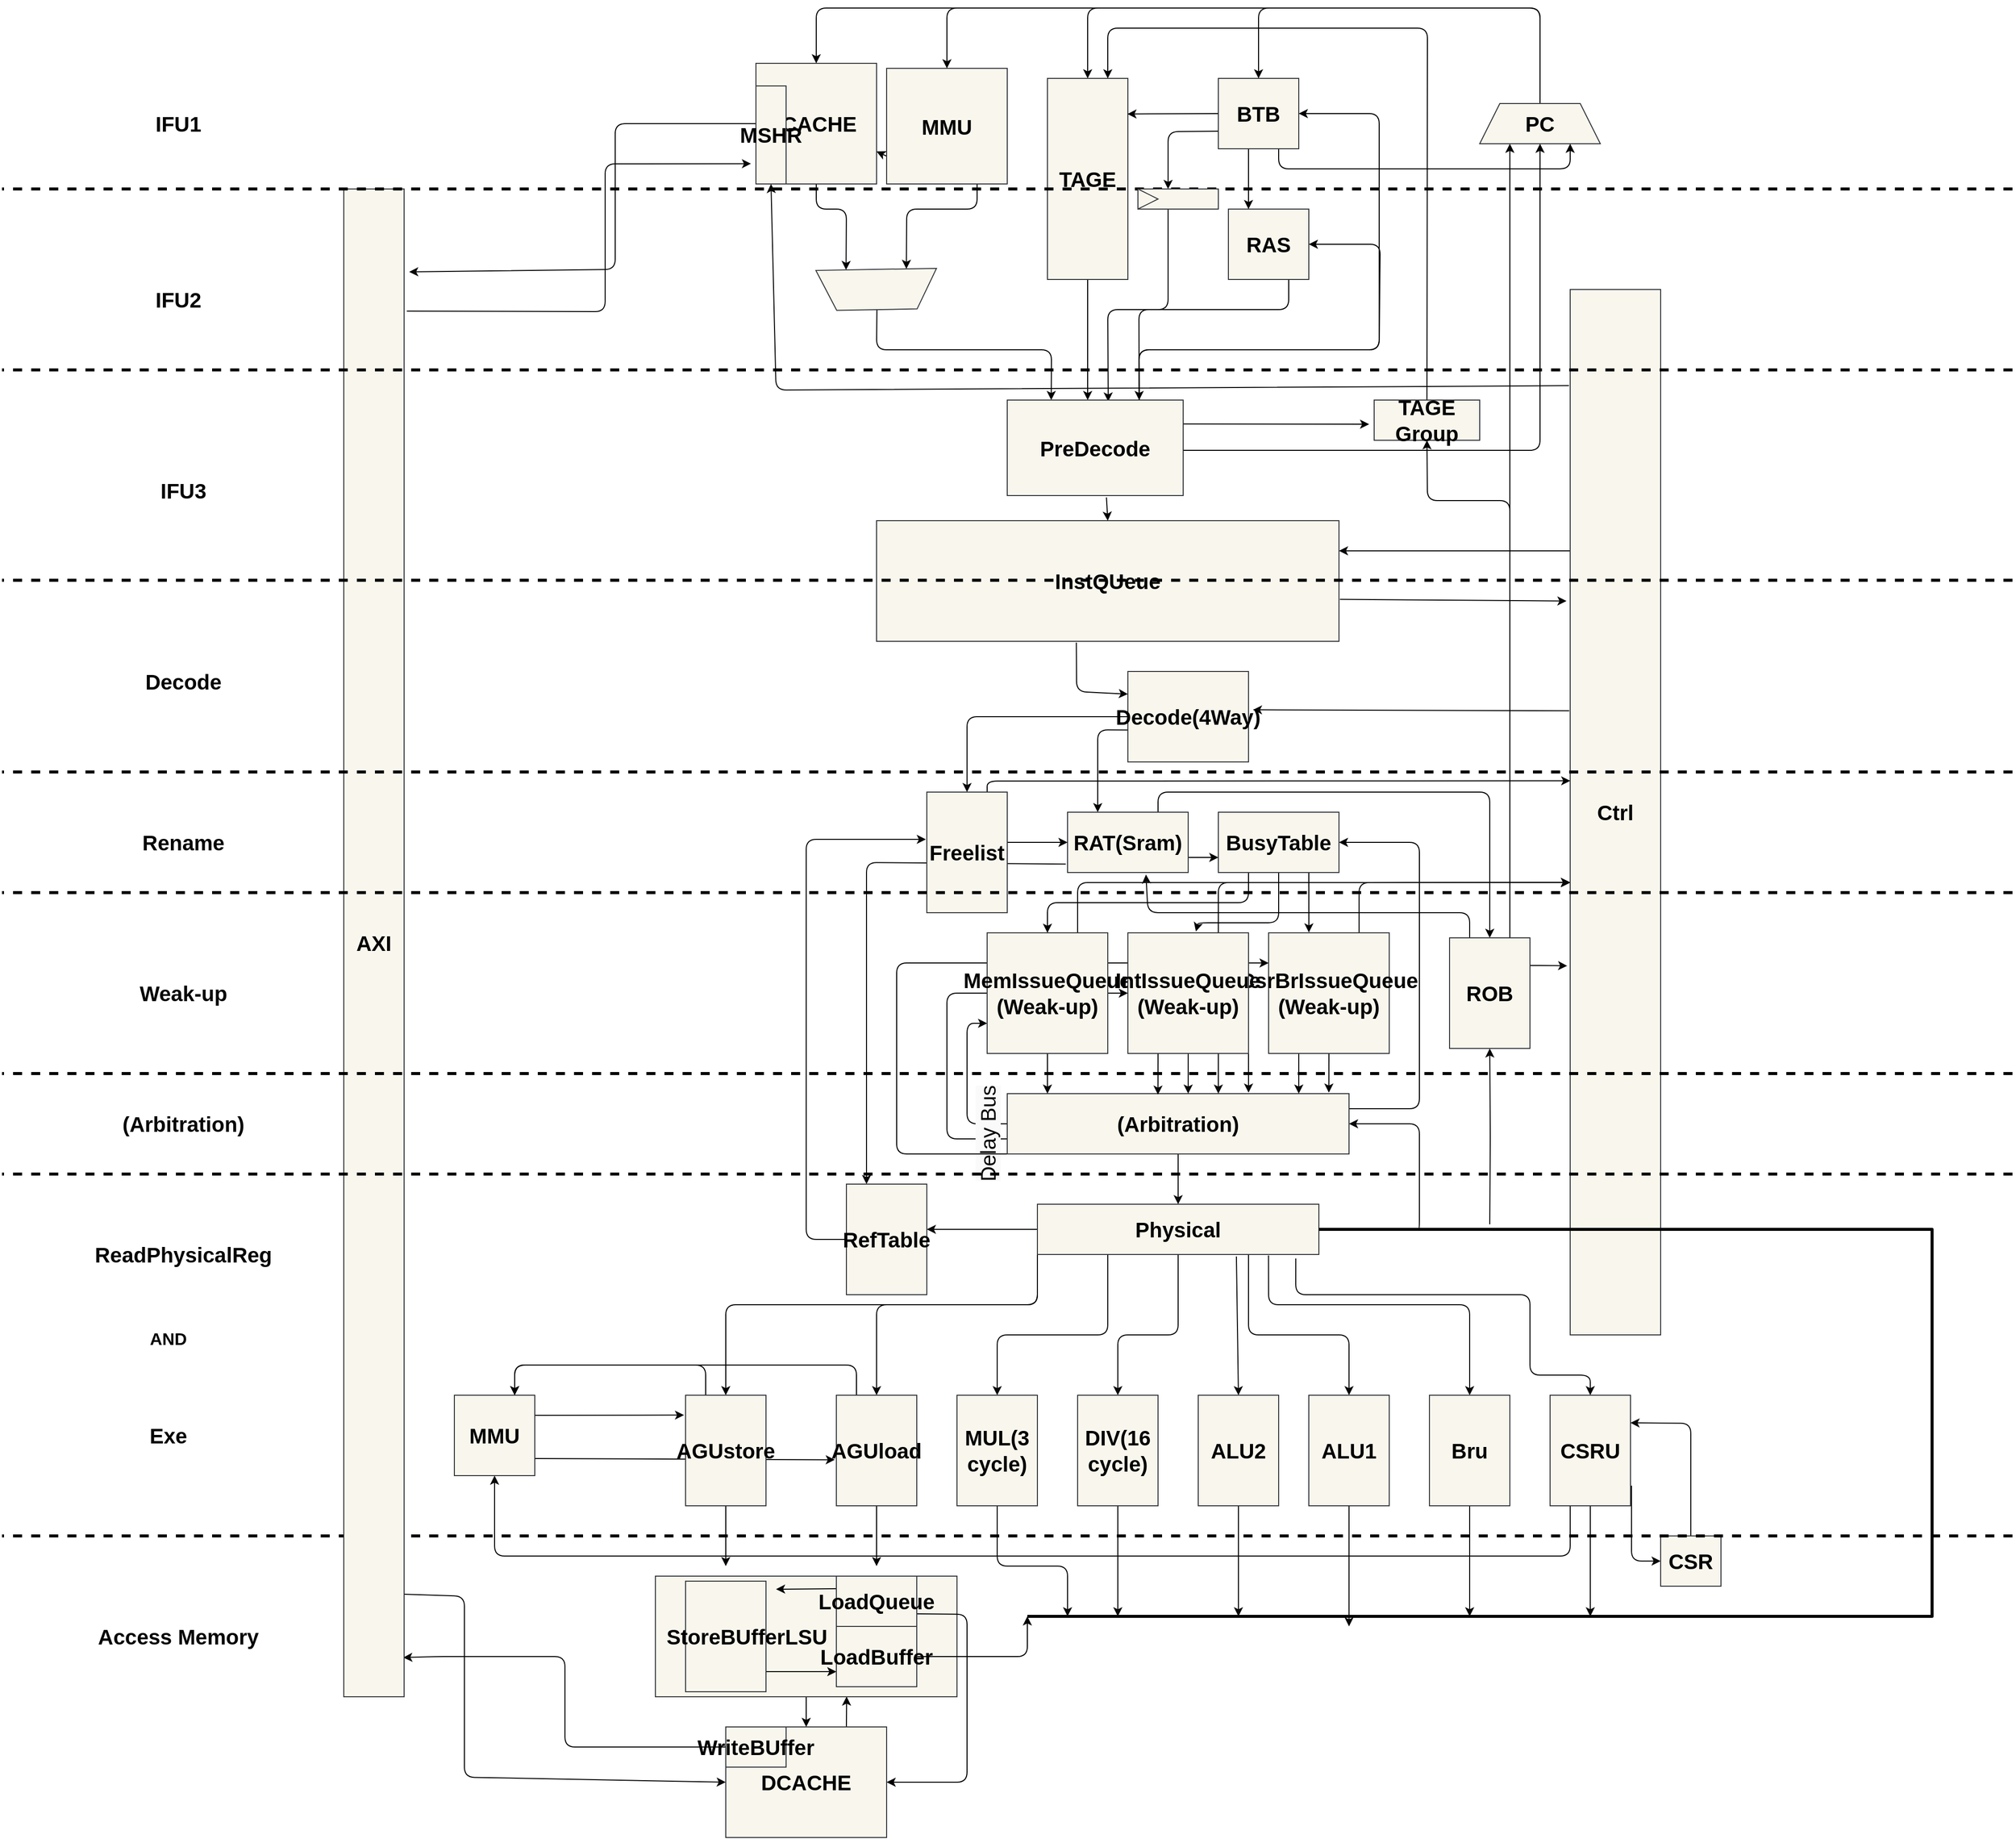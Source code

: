 <mxfile>
    <diagram id="yQtgvB0GavaPX3tY9K_d" name="Page-1">
        <mxGraphModel dx="1898" dy="1601" grid="1" gridSize="10" guides="1" tooltips="1" connect="1" arrows="1" fold="1" page="1" pageScale="1" pageWidth="850" pageHeight="1100" background="#ffffff" math="0" shadow="0">
            <root>
                <mxCell id="0"/>
                <mxCell id="1" parent="0"/>
                <mxCell id="61" style="edgeStyle=none;html=1;entryX=0;entryY=0.25;entryDx=0;entryDy=0;strokeColor=#030303;strokeWidth=1;fontSize=21;fontColor=#000000;exitX=0.432;exitY=1.01;exitDx=0;exitDy=0;exitPerimeter=0;" parent="1" source="3" target="50" edge="1">
                    <mxGeometry relative="1" as="geometry">
                        <mxPoint x="620" y="640" as="sourcePoint"/>
                        <Array as="points">
                            <mxPoint x="509" y="680"/>
                        </Array>
                    </mxGeometry>
                </mxCell>
                <mxCell id="170" style="edgeStyle=none;html=1;exitX=1.002;exitY=0.652;exitDx=0;exitDy=0;strokeColor=#080808;strokeWidth=1;fontSize=21;fontColor=#f8f7f7;entryX=-0.041;entryY=0.298;entryDx=0;entryDy=0;entryPerimeter=0;exitPerimeter=0;" parent="1" source="3" target="55" edge="1">
                    <mxGeometry relative="1" as="geometry">
                        <mxPoint x="990" y="575" as="targetPoint"/>
                    </mxGeometry>
                </mxCell>
                <mxCell id="3" value="&lt;b style=&quot;font-size: 21px;&quot;&gt;&lt;font color=&quot;#000000&quot; style=&quot;font-size: 21px;&quot;&gt;InstQUeue&lt;/font&gt;&lt;/b&gt;" style="whiteSpace=wrap;html=1;fillColor=#f9f7ed;strokeColor=#36393d;fontSize=21;" parent="1" vertex="1">
                    <mxGeometry x="310" y="510" width="460" height="120" as="geometry"/>
                </mxCell>
                <mxCell id="167" style="edgeStyle=none;html=1;exitX=0;exitY=0.5;exitDx=0;exitDy=0;strokeColor=#080808;strokeWidth=1;fontSize=21;fontColor=#f8f7f7;entryX=1.084;entryY=0.055;entryDx=0;entryDy=0;entryPerimeter=0;" parent="1" source="4" target="165" edge="1">
                    <mxGeometry relative="1" as="geometry">
                        <mxPoint x="-360" y="259.882" as="targetPoint"/>
                        <Array as="points">
                            <mxPoint x="50" y="115"/>
                            <mxPoint x="50" y="260"/>
                        </Array>
                    </mxGeometry>
                </mxCell>
                <mxCell id="168" style="edgeStyle=none;html=1;exitX=1.045;exitY=0.081;exitDx=0;exitDy=0;strokeColor=#080808;strokeWidth=1;fontSize=21;fontColor=#f8f7f7;exitPerimeter=0;entryX=-0.041;entryY=0.832;entryDx=0;entryDy=0;entryPerimeter=0;" parent="1" source="165" target="4" edge="1">
                    <mxGeometry relative="1" as="geometry">
                        <mxPoint x="30" y="300" as="targetPoint"/>
                        <Array as="points">
                            <mxPoint x="40" y="302"/>
                            <mxPoint x="40" y="155"/>
                        </Array>
                    </mxGeometry>
                </mxCell>
                <mxCell id="268" style="edgeStyle=none;html=1;exitX=0.5;exitY=1;exitDx=0;exitDy=0;entryX=0.75;entryY=1;entryDx=0;entryDy=0;strokeColor=#000000;fontSize=21;fontColor=#000000;" parent="1" source="4" target="267" edge="1">
                    <mxGeometry relative="1" as="geometry">
                        <Array as="points">
                            <mxPoint x="250" y="200"/>
                            <mxPoint x="280" y="200"/>
                        </Array>
                    </mxGeometry>
                </mxCell>
                <mxCell id="4" value="&lt;b style=&quot;font-size: 21px;&quot;&gt;&lt;font color=&quot;#000000&quot; style=&quot;font-size: 21px;&quot;&gt;ICACHE&lt;/font&gt;&lt;/b&gt;" style="whiteSpace=wrap;html=1;fillColor=#f9f7ed;strokeColor=#36393d;fontSize=21;" parent="1" vertex="1">
                    <mxGeometry x="190" y="55" width="120" height="120" as="geometry"/>
                </mxCell>
                <mxCell id="45" style="edgeStyle=none;html=1;exitX=0.5;exitY=1;exitDx=0;exitDy=0;strokeColor=#030303;strokeWidth=1;fontSize=21;fontColor=#000000;" parent="1" source="5" target="4" edge="1">
                    <mxGeometry relative="1" as="geometry"/>
                </mxCell>
                <mxCell id="269" style="edgeStyle=none;html=1;exitX=0.75;exitY=1;exitDx=0;exitDy=0;strokeColor=#000000;fontSize=21;fontColor=#000000;entryX=0.25;entryY=1;entryDx=0;entryDy=0;" parent="1" source="5" target="267" edge="1">
                    <mxGeometry relative="1" as="geometry">
                        <Array as="points">
                            <mxPoint x="410" y="200"/>
                            <mxPoint x="340" y="200"/>
                        </Array>
                    </mxGeometry>
                </mxCell>
                <mxCell id="5" value="&lt;b style=&quot;font-size: 21px;&quot;&gt;&lt;font color=&quot;#000000&quot; style=&quot;font-size: 21px;&quot;&gt;MMU&lt;/font&gt;&lt;/b&gt;" style="whiteSpace=wrap;html=1;fillColor=#f9f7ed;strokeColor=#36393d;fontSize=21;" parent="1" vertex="1">
                    <mxGeometry x="320" y="60" width="120" height="115" as="geometry"/>
                </mxCell>
                <mxCell id="38" style="edgeStyle=orthogonalEdgeStyle;html=1;exitX=0.5;exitY=0;exitDx=0;exitDy=0;strokeColor=#030303;strokeWidth=1;fontSize=21;fontColor=#000000;entryX=0.5;entryY=0;entryDx=0;entryDy=0;startArrow=none;" parent="1" source="263" target="7" edge="1">
                    <mxGeometry relative="1" as="geometry">
                        <mxPoint x="520" y="60" as="targetPoint"/>
                        <mxPoint x="930.0" y="80" as="sourcePoint"/>
                        <Array as="points">
                            <mxPoint x="970"/>
                            <mxPoint x="520"/>
                        </Array>
                    </mxGeometry>
                </mxCell>
                <mxCell id="276" style="edgeStyle=none;html=1;exitX=0.75;exitY=0;exitDx=0;exitDy=0;entryX=0.25;entryY=1;entryDx=0;entryDy=0;strokeColor=#000000;fontSize=21;fontColor=#000000;" parent="1" source="122" target="263" edge="1">
                    <mxGeometry relative="1" as="geometry">
                        <mxPoint x="560" y="471.25" as="sourcePoint"/>
                        <Array as="points">
                            <mxPoint x="940" y="471"/>
                        </Array>
                    </mxGeometry>
                </mxCell>
                <mxCell id="272" style="edgeStyle=none;html=1;exitX=0.5;exitY=1;exitDx=0;exitDy=0;strokeColor=#000000;fontSize=21;fontColor=#000000;" parent="1" source="7" edge="1">
                    <mxGeometry relative="1" as="geometry">
                        <mxPoint x="520" y="390" as="targetPoint"/>
                        <Array as="points">
                            <mxPoint x="520" y="310"/>
                            <mxPoint x="520" y="350"/>
                        </Array>
                    </mxGeometry>
                </mxCell>
                <mxCell id="7" value="&lt;b style=&quot;font-size: 21px;&quot;&gt;&lt;font color=&quot;#000000&quot; style=&quot;font-size: 21px;&quot;&gt;TAGE&lt;/font&gt;&lt;/b&gt;" style="whiteSpace=wrap;html=1;fillColor=#f9f7ed;strokeColor=#36393d;fontSize=21;" parent="1" vertex="1">
                    <mxGeometry x="480" y="70" width="80" height="200" as="geometry"/>
                </mxCell>
                <mxCell id="273" style="edgeStyle=none;html=1;exitX=0.75;exitY=1;exitDx=0;exitDy=0;entryX=0.574;entryY=0.015;entryDx=0;entryDy=0;strokeColor=#000000;fontSize=21;fontColor=#000000;entryPerimeter=0;" parent="1" source="8" target="51" edge="1">
                    <mxGeometry relative="1" as="geometry">
                        <Array as="points">
                            <mxPoint x="720" y="300"/>
                            <mxPoint x="540" y="300"/>
                        </Array>
                    </mxGeometry>
                </mxCell>
                <mxCell id="8" value="&lt;font color=&quot;#000000&quot; style=&quot;font-size: 21px;&quot;&gt;&lt;span style=&quot;font-size: 21px;&quot;&gt;&lt;b style=&quot;font-size: 21px;&quot;&gt;RAS&lt;/b&gt;&lt;/span&gt;&lt;/font&gt;" style="whiteSpace=wrap;html=1;fillColor=#f9f7ed;strokeColor=#36393d;fontSize=21;" parent="1" vertex="1">
                    <mxGeometry x="660" y="200" width="80" height="70" as="geometry"/>
                </mxCell>
                <mxCell id="10" style="edgeStyle=none;html=1;fontSize=21;fontColor=#000000;strokeColor=#030303;entryX=0.25;entryY=0;entryDx=0;entryDy=0;" parent="1" target="8" edge="1">
                    <mxGeometry relative="1" as="geometry">
                        <mxPoint x="700" y="190" as="targetPoint"/>
                        <mxPoint x="680" y="140" as="sourcePoint"/>
                    </mxGeometry>
                </mxCell>
                <mxCell id="31" style="edgeStyle=none;html=1;strokeColor=#030303;fontSize=21;fontColor=#000000;entryX=0.994;entryY=0.177;entryDx=0;entryDy=0;exitX=0;exitY=0.5;exitDx=0;exitDy=0;entryPerimeter=0;" parent="1" source="9" target="7" edge="1">
                    <mxGeometry relative="1" as="geometry">
                        <mxPoint x="570" y="123" as="targetPoint"/>
                        <mxPoint x="580" y="70" as="sourcePoint"/>
                    </mxGeometry>
                </mxCell>
                <mxCell id="264" style="edgeStyle=none;html=1;entryX=0.75;entryY=1;entryDx=0;entryDy=0;strokeColor=#000000;fontSize=21;fontColor=#000000;exitX=0.75;exitY=1;exitDx=0;exitDy=0;" parent="1" source="9" target="263" edge="1">
                    <mxGeometry relative="1" as="geometry">
                        <mxPoint x="890" y="230" as="sourcePoint"/>
                        <Array as="points">
                            <mxPoint x="710" y="160"/>
                            <mxPoint x="1000" y="160"/>
                        </Array>
                    </mxGeometry>
                </mxCell>
                <mxCell id="282" style="edgeStyle=none;html=1;strokeColor=#000000;fontSize=21;fontColor=#000000;exitX=0;exitY=0.75;exitDx=0;exitDy=0;" parent="1" source="9" edge="1">
                    <mxGeometry relative="1" as="geometry">
                        <mxPoint x="580" y="70" as="sourcePoint"/>
                        <mxPoint x="600" y="180" as="targetPoint"/>
                        <Array as="points">
                            <mxPoint x="600" y="123"/>
                        </Array>
                    </mxGeometry>
                </mxCell>
                <mxCell id="9" value="&lt;b style=&quot;font-size: 21px;&quot;&gt;&lt;font color=&quot;#000000&quot; style=&quot;font-size: 21px;&quot;&gt;BTB&lt;/font&gt;&lt;/b&gt;" style="whiteSpace=wrap;html=1;fillColor=#f9f7ed;strokeColor=#36393d;fontSize=21;" parent="1" vertex="1">
                    <mxGeometry x="650" y="70" width="80" height="70" as="geometry"/>
                </mxCell>
                <mxCell id="39" style="edgeStyle=none;html=1;strokeColor=#030303;fontSize=21;fontColor=#000000;entryX=0.5;entryY=0;entryDx=0;entryDy=0;" parent="1" target="9" edge="1">
                    <mxGeometry relative="1" as="geometry">
                        <mxPoint x="680" y="20.5" as="targetPoint"/>
                        <mxPoint x="780" as="sourcePoint"/>
                        <Array as="points">
                            <mxPoint x="690"/>
                        </Array>
                    </mxGeometry>
                </mxCell>
                <mxCell id="44" style="edgeStyle=none;html=1;exitX=0;exitY=0.75;exitDx=0;exitDy=0;strokeColor=#030303;fontSize=21;fontColor=#000000;entryX=0.5;entryY=0;entryDx=0;entryDy=0;" parent="1" target="4" edge="1">
                    <mxGeometry relative="1" as="geometry">
                        <mxPoint x="440" y="0.5" as="targetPoint"/>
                        <mxPoint x="530" as="sourcePoint"/>
                        <Array as="points">
                            <mxPoint x="390"/>
                            <mxPoint x="250"/>
                        </Array>
                    </mxGeometry>
                </mxCell>
                <mxCell id="74" style="edgeStyle=none;html=1;exitX=0.009;exitY=0.647;exitDx=0;exitDy=0;strokeColor=#030303;strokeWidth=1;fontSize=21;fontColor=#000000;exitPerimeter=0;entryX=0.25;entryY=0;entryDx=0;entryDy=0;" parent="1" source="50" target="72" edge="1">
                    <mxGeometry relative="1" as="geometry">
                        <mxPoint x="530" y="780" as="targetPoint"/>
                        <Array as="points">
                            <mxPoint x="530" y="718"/>
                        </Array>
                    </mxGeometry>
                </mxCell>
                <mxCell id="175" style="edgeStyle=none;html=1;exitX=-0.01;exitY=0.403;exitDx=0;exitDy=0;strokeColor=#080808;strokeWidth=1;fontSize=21;fontColor=#f8f7f7;exitPerimeter=0;entryX=1.037;entryY=0.424;entryDx=0;entryDy=0;entryPerimeter=0;" parent="1" source="55" target="50" edge="1">
                    <mxGeometry relative="1" as="geometry">
                        <mxPoint x="980" y="695.176" as="targetPoint"/>
                    </mxGeometry>
                </mxCell>
                <mxCell id="181" style="edgeStyle=none;html=1;exitX=0;exitY=0.5;exitDx=0;exitDy=0;entryX=0.5;entryY=0;entryDx=0;entryDy=0;strokeColor=#080808;fontSize=21;" parent="1" source="50" target="73" edge="1">
                    <mxGeometry relative="1" as="geometry">
                        <Array as="points">
                            <mxPoint x="400" y="705"/>
                        </Array>
                    </mxGeometry>
                </mxCell>
                <mxCell id="50" value="&lt;b style=&quot;font-size: 21px;&quot;&gt;&lt;font color=&quot;#000000&quot; style=&quot;font-size: 21px;&quot;&gt;Decode(4Way)&lt;/font&gt;&lt;/b&gt;" style="whiteSpace=wrap;html=1;fillColor=#f9f7ed;strokeColor=#36393d;fontSize=21;" parent="1" vertex="1">
                    <mxGeometry x="560" y="660" width="120" height="90" as="geometry"/>
                </mxCell>
                <mxCell id="174" style="edgeStyle=none;html=1;exitX=0;exitY=0.25;exitDx=0;exitDy=0;entryX=1;entryY=0.25;entryDx=0;entryDy=0;strokeColor=#080808;strokeWidth=1;fontSize=21;fontColor=#f8f7f7;" parent="1" source="55" target="3" edge="1">
                    <mxGeometry relative="1" as="geometry"/>
                </mxCell>
                <mxCell id="55" value="&lt;b style=&quot;font-size: 21px;&quot;&gt;&lt;font color=&quot;#000000&quot; style=&quot;font-size: 21px;&quot;&gt;Ctrl&lt;/font&gt;&lt;/b&gt;" style="whiteSpace=wrap;html=1;fillColor=#f9f7ed;strokeColor=#36393d;fontSize=21;" parent="1" vertex="1">
                    <mxGeometry x="1000" y="280" width="90" height="1040" as="geometry"/>
                </mxCell>
                <mxCell id="99" style="edgeStyle=none;html=1;exitX=0;exitY=0.5;exitDx=0;exitDy=0;entryX=0;entryY=0.75;entryDx=0;entryDy=0;strokeColor=#030303;strokeWidth=1;fontSize=21;fontColor=#000000;" parent="1" source="70" target="71" edge="1">
                    <mxGeometry relative="1" as="geometry">
                        <Array as="points">
                            <mxPoint x="400" y="1110"/>
                            <mxPoint x="400" y="1010"/>
                        </Array>
                    </mxGeometry>
                </mxCell>
                <mxCell id="100" style="edgeStyle=none;html=1;exitX=0;exitY=0.75;exitDx=0;exitDy=0;entryX=0;entryY=0.5;entryDx=0;entryDy=0;strokeColor=#030303;strokeWidth=1;fontSize=21;fontColor=#000000;" parent="1" source="70" target="77" edge="1">
                    <mxGeometry relative="1" as="geometry">
                        <Array as="points">
                            <mxPoint x="380" y="1125"/>
                            <mxPoint x="380" y="980"/>
                        </Array>
                    </mxGeometry>
                </mxCell>
                <mxCell id="197" value="Delay Bus" style="edgeLabel;html=1;align=center;verticalAlign=middle;resizable=0;points=[];fontColor=#050505;labelBackgroundColor=#fafafa;rotation=-90;fontSize=21;" parent="100" vertex="1" connectable="0">
                    <mxGeometry x="-0.403" y="-1" relative="1" as="geometry">
                        <mxPoint x="39" y="50" as="offset"/>
                    </mxGeometry>
                </mxCell>
                <mxCell id="101" style="edgeStyle=none;html=1;exitX=0;exitY=1;exitDx=0;exitDy=0;entryX=0;entryY=0.25;entryDx=0;entryDy=0;strokeColor=#030303;strokeWidth=1;fontSize=21;fontColor=#000000;" parent="1" source="70" target="76" edge="1">
                    <mxGeometry relative="1" as="geometry">
                        <Array as="points">
                            <mxPoint x="330" y="1140"/>
                            <mxPoint x="330" y="950"/>
                        </Array>
                    </mxGeometry>
                </mxCell>
                <mxCell id="109" style="edgeStyle=none;html=1;exitX=0;exitY=0.5;exitDx=0;exitDy=0;strokeColor=#080808;strokeWidth=1;fontSize=21;fontColor=#f8f7f7;" parent="1" source="112" edge="1">
                    <mxGeometry relative="1" as="geometry">
                        <mxPoint x="360" y="1215" as="targetPoint"/>
                        <Array as="points"/>
                    </mxGeometry>
                </mxCell>
                <mxCell id="115" style="edgeStyle=none;html=1;exitX=0.5;exitY=1;exitDx=0;exitDy=0;entryX=0.5;entryY=0;entryDx=0;entryDy=0;strokeColor=#080808;strokeWidth=1;fontSize=21;fontColor=#f8f7f7;" parent="1" source="70" target="112" edge="1">
                    <mxGeometry relative="1" as="geometry"/>
                </mxCell>
                <mxCell id="195" style="edgeStyle=none;html=1;exitX=1;exitY=0.25;exitDx=0;exitDy=0;entryX=1;entryY=0.5;entryDx=0;entryDy=0;strokeColor=#000000;fontSize=21;" parent="1" source="70" target="187" edge="1">
                    <mxGeometry relative="1" as="geometry">
                        <Array as="points">
                            <mxPoint x="850" y="1095"/>
                            <mxPoint x="850" y="830"/>
                        </Array>
                    </mxGeometry>
                </mxCell>
                <mxCell id="70" value="&lt;b style=&quot;color: rgb(0, 0, 0); font-size: 21px;&quot;&gt;(A&lt;/b&gt;&lt;font color=&quot;#000000&quot; style=&quot;font-size: 21px;&quot;&gt;&lt;span style=&quot;font-size: 21px;&quot;&gt;&lt;b style=&quot;font-size: 21px;&quot;&gt;rbitration)&lt;/b&gt;&lt;/span&gt;&lt;/font&gt;" style="whiteSpace=wrap;html=1;fillColor=#f9f7ed;strokeColor=#36393d;fontSize=21;" parent="1" vertex="1">
                    <mxGeometry x="440" y="1080" width="340" height="60" as="geometry"/>
                </mxCell>
                <mxCell id="85" style="edgeStyle=none;html=1;exitX=0.5;exitY=1;exitDx=0;exitDy=0;strokeColor=#030303;strokeWidth=1;fontSize=21;fontColor=#000000;" parent="1" source="71" edge="1">
                    <mxGeometry relative="1" as="geometry">
                        <mxPoint x="480" y="1080" as="targetPoint"/>
                    </mxGeometry>
                </mxCell>
                <mxCell id="179" style="edgeStyle=none;html=1;exitX=0.75;exitY=0;exitDx=0;exitDy=0;strokeColor=#080808;strokeWidth=1;fontSize=21;fontColor=#f8f7f7;" parent="1" source="71" edge="1">
                    <mxGeometry relative="1" as="geometry">
                        <mxPoint x="1000" y="870" as="targetPoint"/>
                        <Array as="points">
                            <mxPoint x="510" y="870"/>
                        </Array>
                    </mxGeometry>
                </mxCell>
                <mxCell id="71" value="&lt;b style=&quot;font-size: 21px;&quot;&gt;&lt;font style=&quot;font-size: 21px;&quot; color=&quot;#000000&quot;&gt;MemIssueQueue&lt;br style=&quot;font-size: 21px;&quot;&gt;(Weak-up)&lt;/font&gt;&lt;/b&gt;" style="whiteSpace=wrap;html=1;fillColor=#f9f7ed;strokeColor=#36393d;fontSize=21;" parent="1" vertex="1">
                    <mxGeometry x="420" y="920" width="120" height="120" as="geometry"/>
                </mxCell>
                <mxCell id="114" style="edgeStyle=none;html=1;exitX=-0.015;exitY=0.86;exitDx=0;exitDy=0;entryX=0.25;entryY=0;entryDx=0;entryDy=0;strokeColor=#080808;strokeWidth=1;fontSize=21;fontColor=#f8f7f7;exitPerimeter=0;" parent="1" source="72" target="108" edge="1">
                    <mxGeometry relative="1" as="geometry">
                        <Array as="points">
                            <mxPoint x="300" y="850"/>
                        </Array>
                    </mxGeometry>
                </mxCell>
                <mxCell id="182" style="edgeStyle=none;html=1;exitX=0.75;exitY=0;exitDx=0;exitDy=0;entryX=0.5;entryY=0;entryDx=0;entryDy=0;strokeColor=#000000;fontSize=21;" parent="1" source="72" target="122" edge="1">
                    <mxGeometry relative="1" as="geometry">
                        <Array as="points">
                            <mxPoint x="590" y="780"/>
                            <mxPoint x="920" y="780"/>
                            <mxPoint x="920" y="910"/>
                        </Array>
                    </mxGeometry>
                </mxCell>
                <mxCell id="191" style="edgeStyle=none;html=1;exitX=1;exitY=0.75;exitDx=0;exitDy=0;entryX=0;entryY=0.75;entryDx=0;entryDy=0;strokeColor=#000000;fontSize=21;" parent="1" source="72" target="187" edge="1">
                    <mxGeometry relative="1" as="geometry"/>
                </mxCell>
                <mxCell id="72" value="&lt;b style=&quot;font-size: 21px;&quot;&gt;&lt;font color=&quot;#000000&quot; style=&quot;font-size: 21px;&quot;&gt;RAT(Sram)&lt;/font&gt;&lt;/b&gt;" style="whiteSpace=wrap;html=1;fillColor=#f9f7ed;strokeColor=#36393d;fontSize=21;" parent="1" vertex="1">
                    <mxGeometry x="500" y="800" width="120" height="60" as="geometry"/>
                </mxCell>
                <mxCell id="78" style="edgeStyle=none;html=1;entryX=0;entryY=0.5;entryDx=0;entryDy=0;strokeColor=#030303;strokeWidth=1;fontSize=21;fontColor=#000000;" parent="1" target="72" edge="1">
                    <mxGeometry relative="1" as="geometry">
                        <mxPoint x="440" y="830" as="sourcePoint"/>
                    </mxGeometry>
                </mxCell>
                <mxCell id="188" style="edgeStyle=none;html=1;exitX=0.75;exitY=0;exitDx=0;exitDy=0;entryX=0.001;entryY=0.47;entryDx=0;entryDy=0;entryPerimeter=0;strokeColor=#000000;fontSize=21;" parent="1" source="73" target="55" edge="1">
                    <mxGeometry relative="1" as="geometry">
                        <Array as="points">
                            <mxPoint x="420" y="769"/>
                        </Array>
                    </mxGeometry>
                </mxCell>
                <mxCell id="73" value="&lt;b style=&quot;font-size: 21px;&quot;&gt;&lt;font color=&quot;#000000&quot; style=&quot;font-size: 21px;&quot;&gt;Freelist&lt;/font&gt;&lt;/b&gt;" style="whiteSpace=wrap;html=1;fillColor=#f9f7ed;strokeColor=#36393d;fontSize=21;" parent="1" vertex="1">
                    <mxGeometry x="360" y="780" width="80" height="120" as="geometry"/>
                </mxCell>
                <mxCell id="87" style="edgeStyle=none;html=1;exitX=0.5;exitY=1;exitDx=0;exitDy=0;entryX=0.941;entryY=-0.017;entryDx=0;entryDy=0;entryPerimeter=0;strokeColor=#030303;strokeWidth=1;fontSize=21;fontColor=#000000;" parent="1" source="76" target="70" edge="1">
                    <mxGeometry relative="1" as="geometry"/>
                </mxCell>
                <mxCell id="102" style="edgeStyle=none;html=1;exitX=0.25;exitY=1;exitDx=0;exitDy=0;strokeColor=#030303;strokeWidth=1;fontSize=21;fontColor=#000000;" parent="1" source="76" edge="1">
                    <mxGeometry relative="1" as="geometry">
                        <mxPoint x="730" y="1080" as="targetPoint"/>
                    </mxGeometry>
                </mxCell>
                <mxCell id="177" style="edgeStyle=none;html=1;exitX=0.75;exitY=0;exitDx=0;exitDy=0;entryX=-0.003;entryY=0.567;entryDx=0;entryDy=0;entryPerimeter=0;strokeColor=#080808;strokeWidth=1;fontSize=21;fontColor=#f8f7f7;" parent="1" source="76" target="55" edge="1">
                    <mxGeometry relative="1" as="geometry">
                        <Array as="points">
                            <mxPoint x="790" y="870"/>
                        </Array>
                    </mxGeometry>
                </mxCell>
                <mxCell id="76" value="&lt;b style=&quot;font-size: 21px;&quot;&gt;&lt;font style=&quot;font-size: 21px;&quot; color=&quot;#000000&quot;&gt;CsrBrIssueQueue&lt;br style=&quot;font-size: 21px;&quot;&gt;&lt;/font&gt;&lt;/b&gt;&lt;b style=&quot;font-size: 21px;&quot;&gt;&lt;font style=&quot;font-size: 21px;&quot; color=&quot;#000000&quot;&gt;(Weak-up)&lt;/font&gt;&lt;/b&gt;&lt;b style=&quot;font-size: 21px;&quot;&gt;&lt;font style=&quot;font-size: 21px;&quot; color=&quot;#000000&quot;&gt;&lt;br style=&quot;font-size: 21px;&quot;&gt;&lt;/font&gt;&lt;/b&gt;" style="whiteSpace=wrap;html=1;fillColor=#f9f7ed;strokeColor=#36393d;fontSize=21;" parent="1" vertex="1">
                    <mxGeometry x="700" y="920" width="120" height="120" as="geometry"/>
                </mxCell>
                <mxCell id="86" style="edgeStyle=none;html=1;exitX=0.5;exitY=1;exitDx=0;exitDy=0;strokeColor=#030303;strokeWidth=1;fontSize=21;fontColor=#000000;" parent="1" source="77" edge="1">
                    <mxGeometry relative="1" as="geometry">
                        <mxPoint x="620" y="1080" as="targetPoint"/>
                    </mxGeometry>
                </mxCell>
                <mxCell id="103" style="edgeStyle=none;html=1;exitX=0.25;exitY=1;exitDx=0;exitDy=0;entryX=0.441;entryY=0.017;entryDx=0;entryDy=0;entryPerimeter=0;strokeColor=#030303;strokeWidth=1;fontSize=21;fontColor=#000000;" parent="1" source="77" target="70" edge="1">
                    <mxGeometry relative="1" as="geometry"/>
                </mxCell>
                <mxCell id="106" style="edgeStyle=none;html=1;exitX=0.75;exitY=1;exitDx=0;exitDy=0;strokeColor=#080808;strokeWidth=1;fontSize=21;fontColor=#f8f7f7;" parent="1" source="77" edge="1">
                    <mxGeometry relative="1" as="geometry">
                        <mxPoint x="650" y="1080" as="targetPoint"/>
                    </mxGeometry>
                </mxCell>
                <mxCell id="107" style="edgeStyle=none;html=1;exitX=1;exitY=1;exitDx=0;exitDy=0;entryX=0.706;entryY=-0.017;entryDx=0;entryDy=0;entryPerimeter=0;strokeColor=#080808;strokeWidth=1;fontSize=21;fontColor=#f8f7f7;" parent="1" source="77" target="70" edge="1">
                    <mxGeometry relative="1" as="geometry"/>
                </mxCell>
                <mxCell id="178" style="edgeStyle=none;html=1;exitX=0.75;exitY=0;exitDx=0;exitDy=0;strokeColor=#080808;strokeWidth=1;fontSize=21;fontColor=#f8f7f7;" parent="1" source="77" edge="1">
                    <mxGeometry relative="1" as="geometry">
                        <mxPoint x="1000" y="870" as="targetPoint"/>
                        <Array as="points">
                            <mxPoint x="650" y="870"/>
                        </Array>
                    </mxGeometry>
                </mxCell>
                <mxCell id="77" value="&lt;b style=&quot;font-size: 21px;&quot;&gt;&lt;font style=&quot;font-size: 21px;&quot; color=&quot;#000000&quot;&gt;IntIssueQueue&lt;br style=&quot;font-size: 21px;&quot;&gt;&lt;/font&gt;&lt;/b&gt;&lt;b style=&quot;font-size: 21px;&quot;&gt;&lt;font style=&quot;font-size: 21px;&quot; color=&quot;#000000&quot;&gt;(Weak-up)&lt;/font&gt;&lt;/b&gt;&lt;b style=&quot;font-size: 21px;&quot;&gt;&lt;font style=&quot;font-size: 21px;&quot; color=&quot;#000000&quot;&gt;&lt;br style=&quot;font-size: 21px;&quot;&gt;&lt;/font&gt;&lt;/b&gt;" style="whiteSpace=wrap;html=1;fillColor=#f9f7ed;strokeColor=#36393d;fontSize=21;" parent="1" vertex="1">
                    <mxGeometry x="560" y="920" width="120" height="120" as="geometry"/>
                </mxCell>
                <mxCell id="111" style="edgeStyle=none;html=1;exitX=0;exitY=0.5;exitDx=0;exitDy=0;entryX=-0.012;entryY=0.392;entryDx=0;entryDy=0;entryPerimeter=0;strokeColor=#080808;strokeWidth=1;fontSize=21;fontColor=#f8f7f7;" parent="1" source="108" target="73" edge="1">
                    <mxGeometry relative="1" as="geometry">
                        <Array as="points">
                            <mxPoint x="240" y="1225"/>
                            <mxPoint x="240" y="827"/>
                        </Array>
                    </mxGeometry>
                </mxCell>
                <mxCell id="108" value="&lt;b style=&quot;color: rgb(0, 0, 0); font-size: 21px;&quot;&gt;RefTable&lt;/b&gt;" style="whiteSpace=wrap;html=1;fillColor=#f9f7ed;strokeColor=#36393d;fontSize=21;" parent="1" vertex="1">
                    <mxGeometry x="280" y="1170" width="80" height="110" as="geometry"/>
                </mxCell>
                <mxCell id="128" style="edgeStyle=none;html=1;exitX=0.918;exitY=1.08;exitDx=0;exitDy=0;entryX=0.5;entryY=0;entryDx=0;entryDy=0;strokeColor=#080808;strokeWidth=1;fontSize=21;fontColor=#f8f7f7;exitPerimeter=0;" parent="1" source="112" target="123" edge="1">
                    <mxGeometry relative="1" as="geometry">
                        <Array as="points">
                            <mxPoint x="727" y="1280"/>
                            <mxPoint x="800" y="1280"/>
                            <mxPoint x="960" y="1280"/>
                            <mxPoint x="960" y="1360"/>
                            <mxPoint x="1020" y="1360"/>
                        </Array>
                    </mxGeometry>
                </mxCell>
                <mxCell id="129" style="edgeStyle=none;html=1;exitX=0.821;exitY=1.02;exitDx=0;exitDy=0;entryX=0.5;entryY=0;entryDx=0;entryDy=0;strokeColor=#080808;strokeWidth=1;fontSize=21;fontColor=#f8f7f7;exitPerimeter=0;" parent="1" source="112" target="121" edge="1">
                    <mxGeometry relative="1" as="geometry">
                        <Array as="points">
                            <mxPoint x="700" y="1290"/>
                            <mxPoint x="900" y="1290"/>
                        </Array>
                    </mxGeometry>
                </mxCell>
                <mxCell id="130" style="edgeStyle=none;html=1;exitX=0.75;exitY=1;exitDx=0;exitDy=0;entryX=0.5;entryY=0;entryDx=0;entryDy=0;strokeColor=#080808;strokeWidth=1;fontSize=21;fontColor=#f8f7f7;" parent="1" source="112" target="120" edge="1">
                    <mxGeometry relative="1" as="geometry">
                        <Array as="points">
                            <mxPoint x="680" y="1320"/>
                            <mxPoint x="780" y="1320"/>
                        </Array>
                    </mxGeometry>
                </mxCell>
                <mxCell id="131" style="edgeStyle=none;html=1;exitX=0.707;exitY=1.04;exitDx=0;exitDy=0;entryX=0.5;entryY=0;entryDx=0;entryDy=0;strokeColor=#080808;strokeWidth=1;fontSize=21;fontColor=#f8f7f7;exitPerimeter=0;" parent="1" source="112" target="125" edge="1">
                    <mxGeometry relative="1" as="geometry"/>
                </mxCell>
                <mxCell id="132" style="edgeStyle=none;html=1;exitX=0.5;exitY=1;exitDx=0;exitDy=0;entryX=0.5;entryY=0;entryDx=0;entryDy=0;strokeColor=#080808;strokeWidth=1;fontSize=21;fontColor=#f8f7f7;" parent="1" source="112" target="119" edge="1">
                    <mxGeometry relative="1" as="geometry">
                        <Array as="points">
                            <mxPoint x="610" y="1320"/>
                            <mxPoint x="550" y="1320"/>
                        </Array>
                    </mxGeometry>
                </mxCell>
                <mxCell id="133" style="edgeStyle=none;html=1;exitX=0.25;exitY=1;exitDx=0;exitDy=0;entryX=0.5;entryY=0;entryDx=0;entryDy=0;strokeColor=#080808;strokeWidth=1;fontSize=21;fontColor=#f8f7f7;" parent="1" source="112" target="118" edge="1">
                    <mxGeometry relative="1" as="geometry">
                        <Array as="points">
                            <mxPoint x="540" y="1280"/>
                            <mxPoint x="540" y="1320"/>
                            <mxPoint x="430" y="1320"/>
                        </Array>
                    </mxGeometry>
                </mxCell>
                <mxCell id="134" style="edgeStyle=none;html=1;exitX=0;exitY=1;exitDx=0;exitDy=0;entryX=0.5;entryY=0;entryDx=0;entryDy=0;strokeColor=#080808;strokeWidth=1;fontSize=21;fontColor=#f8f7f7;" parent="1" source="112" target="245" edge="1">
                    <mxGeometry relative="1" as="geometry">
                        <Array as="points">
                            <mxPoint x="470" y="1290"/>
                            <mxPoint x="410" y="1290"/>
                            <mxPoint x="310" y="1290"/>
                            <mxPoint x="310" y="1330"/>
                        </Array>
                        <mxPoint x="305" y="1320" as="targetPoint"/>
                    </mxGeometry>
                </mxCell>
                <mxCell id="247" style="edgeStyle=none;html=1;exitX=0;exitY=1;exitDx=0;exitDy=0;entryX=0.5;entryY=0;entryDx=0;entryDy=0;strokeColor=#000000;fontSize=21;" parent="1" source="112" target="246" edge="1">
                    <mxGeometry relative="1" as="geometry">
                        <Array as="points">
                            <mxPoint x="470" y="1290"/>
                            <mxPoint x="160" y="1290"/>
                        </Array>
                    </mxGeometry>
                </mxCell>
                <mxCell id="112" value="&lt;b style=&quot;color: rgb(0, 0, 0); font-size: 21px;&quot;&gt;Physical&lt;/b&gt;" style="whiteSpace=wrap;html=1;fillColor=#f9f7ed;strokeColor=#36393d;fontSize=21;" parent="1" vertex="1">
                    <mxGeometry x="470" y="1190" width="280" height="50" as="geometry"/>
                </mxCell>
                <mxCell id="145" style="edgeStyle=none;html=1;exitX=0.5;exitY=1;exitDx=0;exitDy=0;strokeColor=#080808;strokeWidth=1;fontSize=21;fontColor=#f8f7f7;" parent="1" source="118" edge="1">
                    <mxGeometry relative="1" as="geometry">
                        <mxPoint x="500" y="1600" as="targetPoint"/>
                        <Array as="points">
                            <mxPoint x="430" y="1550"/>
                            <mxPoint x="500" y="1550"/>
                        </Array>
                    </mxGeometry>
                </mxCell>
                <mxCell id="118" value="&lt;b style=&quot;color: rgb(0, 0, 0); font-size: 21px;&quot;&gt;MUL(3 cycle)&lt;/b&gt;" style="whiteSpace=wrap;html=1;fillColor=#f9f7ed;strokeColor=#36393d;fontSize=21;" parent="1" vertex="1">
                    <mxGeometry x="390" y="1380" width="80" height="110" as="geometry"/>
                </mxCell>
                <mxCell id="146" style="edgeStyle=none;html=1;exitX=0.5;exitY=1;exitDx=0;exitDy=0;strokeColor=#080808;strokeWidth=1;fontSize=21;fontColor=#f8f7f7;" parent="1" source="119" edge="1">
                    <mxGeometry relative="1" as="geometry">
                        <mxPoint x="550" y="1600" as="targetPoint"/>
                    </mxGeometry>
                </mxCell>
                <mxCell id="119" value="&lt;b style=&quot;color: rgb(0, 0, 0); font-size: 21px;&quot;&gt;DIV(16 cycle)&lt;/b&gt;" style="whiteSpace=wrap;html=1;fillColor=#f9f7ed;strokeColor=#36393d;fontSize=21;" parent="1" vertex="1">
                    <mxGeometry x="510" y="1380" width="80" height="110" as="geometry"/>
                </mxCell>
                <mxCell id="148" style="edgeStyle=none;html=1;exitX=0.5;exitY=1;exitDx=0;exitDy=0;strokeColor=#080808;strokeWidth=1;fontSize=21;fontColor=#f8f7f7;" parent="1" source="120" edge="1">
                    <mxGeometry relative="1" as="geometry">
                        <mxPoint x="780" y="1610" as="targetPoint"/>
                    </mxGeometry>
                </mxCell>
                <mxCell id="120" value="&lt;b style=&quot;color: rgb(0, 0, 0); font-size: 21px;&quot;&gt;ALU1&lt;/b&gt;" style="whiteSpace=wrap;html=1;fillColor=#f9f7ed;strokeColor=#36393d;fontSize=21;" parent="1" vertex="1">
                    <mxGeometry x="740" y="1380" width="80" height="110" as="geometry"/>
                </mxCell>
                <mxCell id="149" style="edgeStyle=none;html=1;exitX=0.5;exitY=1;exitDx=0;exitDy=0;strokeColor=#080808;strokeWidth=1;fontSize=21;fontColor=#f8f7f7;" parent="1" source="121" edge="1">
                    <mxGeometry relative="1" as="geometry">
                        <mxPoint x="900" y="1600" as="targetPoint"/>
                    </mxGeometry>
                </mxCell>
                <mxCell id="121" value="&lt;font color=&quot;#000000&quot; style=&quot;font-size: 21px;&quot;&gt;&lt;span style=&quot;font-size: 21px;&quot;&gt;&lt;b style=&quot;font-size: 21px;&quot;&gt;Bru&lt;/b&gt;&lt;/span&gt;&lt;/font&gt;" style="whiteSpace=wrap;html=1;fillColor=#f9f7ed;strokeColor=#36393d;fontSize=21;" parent="1" vertex="1">
                    <mxGeometry x="860" y="1380" width="80" height="110" as="geometry"/>
                </mxCell>
                <mxCell id="151" style="edgeStyle=orthogonalEdgeStyle;html=1;strokeColor=#080808;strokeWidth=1;fontSize=21;fontColor=#f8f7f7;entryX=0.5;entryY=1;entryDx=0;entryDy=0;" parent="1" target="122" edge="1">
                    <mxGeometry relative="1" as="geometry">
                        <mxPoint x="880" y="1090" as="targetPoint"/>
                        <mxPoint x="920" y="1210" as="sourcePoint"/>
                    </mxGeometry>
                </mxCell>
                <mxCell id="152" style="edgeStyle=orthogonalEdgeStyle;html=1;exitX=1;exitY=0.25;exitDx=0;exitDy=0;entryX=-0.033;entryY=0.647;entryDx=0;entryDy=0;entryPerimeter=0;strokeColor=#080808;strokeWidth=1;fontSize=21;fontColor=#f8f7f7;" parent="1" source="122" target="55" edge="1">
                    <mxGeometry relative="1" as="geometry"/>
                </mxCell>
                <mxCell id="230" style="edgeStyle=none;html=1;exitX=0.25;exitY=0;exitDx=0;exitDy=0;entryX=0.65;entryY=1.033;entryDx=0;entryDy=0;entryPerimeter=0;strokeColor=#050505;fontSize=21;" parent="1" source="122" target="72" edge="1">
                    <mxGeometry relative="1" as="geometry">
                        <Array as="points">
                            <mxPoint x="900" y="900"/>
                            <mxPoint x="580" y="900"/>
                        </Array>
                    </mxGeometry>
                </mxCell>
                <mxCell id="291" style="edgeStyle=none;html=1;exitX=0.75;exitY=0;exitDx=0;exitDy=0;entryX=0.5;entryY=1;entryDx=0;entryDy=0;strokeColor=#000000;fontSize=21;" parent="1" source="122" target="289" edge="1">
                    <mxGeometry relative="1" as="geometry">
                        <Array as="points">
                            <mxPoint x="940" y="490"/>
                            <mxPoint x="858" y="490"/>
                        </Array>
                    </mxGeometry>
                </mxCell>
                <mxCell id="122" value="&lt;b style=&quot;color: rgb(0, 0, 0); font-size: 21px;&quot;&gt;ROB&lt;/b&gt;" style="whiteSpace=wrap;html=1;fillColor=#f9f7ed;strokeColor=#36393d;fontSize=21;" parent="1" vertex="1">
                    <mxGeometry x="880" y="925" width="80" height="110" as="geometry"/>
                </mxCell>
                <mxCell id="135" style="edgeStyle=none;html=1;strokeColor=#080808;strokeWidth=1;fontSize=21;fontColor=#f8f7f7;exitX=1.013;exitY=0.818;exitDx=0;exitDy=0;exitPerimeter=0;entryX=0;entryY=0.5;entryDx=0;entryDy=0;" parent="1" source="123" target="127" edge="1">
                    <mxGeometry relative="1" as="geometry">
                        <mxPoint x="1060" y="1470" as="sourcePoint"/>
                        <mxPoint x="1090" y="1470" as="targetPoint"/>
                        <Array as="points">
                            <mxPoint x="1061" y="1545"/>
                        </Array>
                    </mxGeometry>
                </mxCell>
                <mxCell id="150" style="edgeStyle=none;html=1;exitX=0.5;exitY=1;exitDx=0;exitDy=0;strokeColor=#080808;strokeWidth=1;fontSize=21;fontColor=#f8f7f7;" parent="1" source="123" edge="1">
                    <mxGeometry relative="1" as="geometry">
                        <mxPoint x="1020" y="1600" as="targetPoint"/>
                    </mxGeometry>
                </mxCell>
                <mxCell id="158" style="edgeStyle=none;html=1;exitX=0.25;exitY=1;exitDx=0;exitDy=0;entryX=0.5;entryY=1;entryDx=0;entryDy=0;strokeColor=#080808;strokeWidth=1;fontSize=21;fontColor=#f8f7f7;" parent="1" source="123" target="137" edge="1">
                    <mxGeometry relative="1" as="geometry">
                        <Array as="points">
                            <mxPoint x="1000" y="1540"/>
                            <mxPoint x="-70" y="1540"/>
                        </Array>
                    </mxGeometry>
                </mxCell>
                <mxCell id="123" value="&lt;font color=&quot;#000000&quot; style=&quot;font-size: 21px;&quot;&gt;&lt;span style=&quot;font-size: 21px;&quot;&gt;&lt;b style=&quot;font-size: 21px;&quot;&gt;CSRU&lt;/b&gt;&lt;/span&gt;&lt;/font&gt;" style="whiteSpace=wrap;html=1;fillColor=#f9f7ed;strokeColor=#36393d;fontSize=21;" parent="1" vertex="1">
                    <mxGeometry x="980" y="1380" width="80" height="110" as="geometry"/>
                </mxCell>
                <mxCell id="147" style="edgeStyle=none;html=1;exitX=0.5;exitY=1;exitDx=0;exitDy=0;strokeColor=#080808;strokeWidth=1;fontSize=21;fontColor=#f8f7f7;" parent="1" source="125" edge="1">
                    <mxGeometry relative="1" as="geometry">
                        <mxPoint x="670" y="1600" as="targetPoint"/>
                    </mxGeometry>
                </mxCell>
                <mxCell id="125" value="&lt;b style=&quot;color: rgb(0, 0, 0); font-size: 21px;&quot;&gt;ALU2&lt;/b&gt;" style="whiteSpace=wrap;html=1;fillColor=#f9f7ed;strokeColor=#36393d;fontSize=21;" parent="1" vertex="1">
                    <mxGeometry x="630" y="1380" width="80" height="110" as="geometry"/>
                </mxCell>
                <mxCell id="136" style="edgeStyle=none;html=1;exitX=0.5;exitY=0;exitDx=0;exitDy=0;entryX=1;entryY=0.25;entryDx=0;entryDy=0;strokeColor=#080808;strokeWidth=1;fontSize=21;fontColor=#f8f7f7;" parent="1" source="127" target="123" edge="1">
                    <mxGeometry relative="1" as="geometry">
                        <Array as="points">
                            <mxPoint x="1120" y="1408"/>
                        </Array>
                    </mxGeometry>
                </mxCell>
                <mxCell id="127" value="&lt;font color=&quot;#000000&quot; style=&quot;font-size: 21px;&quot;&gt;&lt;span style=&quot;font-size: 21px;&quot;&gt;&lt;b style=&quot;font-size: 21px;&quot;&gt;CSR&lt;/b&gt;&lt;/span&gt;&lt;/font&gt;" style="whiteSpace=wrap;html=1;fillColor=#f9f7ed;strokeColor=#36393d;fontSize=21;" parent="1" vertex="1">
                    <mxGeometry x="1090" y="1520" width="60" height="50" as="geometry"/>
                </mxCell>
                <mxCell id="157" style="edgeStyle=none;html=1;exitX=1;exitY=0.25;exitDx=0;exitDy=0;entryX=-0.019;entryY=0.18;entryDx=0;entryDy=0;entryPerimeter=0;strokeColor=#080808;strokeWidth=1;fontSize=21;fontColor=#f8f7f7;" parent="1" source="137" target="246" edge="1">
                    <mxGeometry relative="1" as="geometry">
                        <mxPoint x="110.26" y="1399.92" as="targetPoint"/>
                    </mxGeometry>
                </mxCell>
                <mxCell id="248" style="edgeStyle=none;html=1;entryX=-0.019;entryY=0.584;entryDx=0;entryDy=0;entryPerimeter=0;strokeColor=#000000;fontSize=21;" parent="1" target="245" edge="1">
                    <mxGeometry relative="1" as="geometry">
                        <mxPoint x="-30" y="1443" as="sourcePoint"/>
                    </mxGeometry>
                </mxCell>
                <mxCell id="137" value="&lt;b style=&quot;color: rgb(0, 0, 0); font-size: 21px;&quot;&gt;MMU&lt;/b&gt;" style="whiteSpace=wrap;html=1;fillColor=#f9f7ed;strokeColor=#36393d;fontSize=21;" parent="1" vertex="1">
                    <mxGeometry x="-110" y="1380" width="80" height="80" as="geometry"/>
                </mxCell>
                <mxCell id="169" style="edgeStyle=none;html=1;exitX=1.006;exitY=0.932;exitDx=0;exitDy=0;strokeColor=#080808;strokeWidth=1;fontSize=21;fontColor=#f8f7f7;exitPerimeter=0;entryX=0;entryY=0.5;entryDx=0;entryDy=0;" parent="1" source="165" target="140" edge="1">
                    <mxGeometry relative="1" as="geometry">
                        <mxPoint x="-180" y="1580" as="targetPoint"/>
                        <Array as="points">
                            <mxPoint x="-100" y="1580"/>
                            <mxPoint x="-100" y="1645"/>
                            <mxPoint x="-100" y="1760"/>
                        </Array>
                    </mxGeometry>
                </mxCell>
                <mxCell id="294" style="edgeStyle=none;html=1;exitX=0.75;exitY=0;exitDx=0;exitDy=0;entryX=0.634;entryY=0.998;entryDx=0;entryDy=0;entryPerimeter=0;strokeColor=#000000;fontSize=21;" parent="1" source="140" target="153" edge="1">
                    <mxGeometry relative="1" as="geometry"/>
                </mxCell>
                <mxCell id="140" value="&lt;b style=&quot;color: rgb(0, 0, 0); font-size: 21px;&quot;&gt;DCACHE&lt;/b&gt;" style="whiteSpace=wrap;html=1;fillColor=#f9f7ed;strokeColor=#36393d;fontSize=21;" parent="1" vertex="1">
                    <mxGeometry x="160" y="1710" width="160" height="110" as="geometry"/>
                </mxCell>
                <mxCell id="143" style="edgeStyle=orthogonalEdgeStyle;html=1;strokeColor=#030303;fontSize=21;fontColor=#000000;strokeWidth=3;shape=link;width=-2;exitX=1;exitY=0.5;exitDx=0;exitDy=0;" parent="1" source="112" edge="1">
                    <mxGeometry relative="1" as="geometry">
                        <mxPoint x="460" y="1600" as="targetPoint"/>
                        <mxPoint x="1290" y="1390" as="sourcePoint"/>
                        <Array as="points">
                            <mxPoint x="1360" y="1215"/>
                            <mxPoint x="1360" y="1600"/>
                        </Array>
                    </mxGeometry>
                </mxCell>
                <mxCell id="255" style="edgeStyle=none;html=1;strokeColor=#000000;fontSize=21;" parent="1" edge="1">
                    <mxGeometry relative="1" as="geometry">
                        <mxPoint x="260" y="1650" as="targetPoint"/>
                        <mxPoint x="200" y="1650" as="sourcePoint"/>
                    </mxGeometry>
                </mxCell>
                <mxCell id="295" style="edgeStyle=none;html=1;exitX=0.5;exitY=1;exitDx=0;exitDy=0;entryX=0.5;entryY=0;entryDx=0;entryDy=0;strokeColor=#000000;fontSize=21;" parent="1" source="153" target="140" edge="1">
                    <mxGeometry relative="1" as="geometry"/>
                </mxCell>
                <mxCell id="153" value="&lt;b style=&quot;color: rgb(0, 0, 0); font-size: 21px;&quot;&gt;LSU&lt;/b&gt;" style="whiteSpace=wrap;html=1;fillColor=#f9f7ed;strokeColor=#36393d;fontSize=21;" parent="1" vertex="1">
                    <mxGeometry x="90" y="1560" width="300" height="120" as="geometry"/>
                </mxCell>
                <mxCell id="164" style="edgeStyle=none;html=1;exitX=0;exitY=0.5;exitDx=0;exitDy=0;strokeColor=#080808;strokeWidth=1;fontSize=21;fontColor=#f8f7f7;entryX=0.986;entryY=0.974;entryDx=0;entryDy=0;entryPerimeter=0;" parent="1" source="161" target="165" edge="1">
                    <mxGeometry relative="1" as="geometry">
                        <mxPoint x="-360" y="1640" as="targetPoint"/>
                        <Array as="points">
                            <mxPoint y="1730"/>
                            <mxPoint y="1640"/>
                            <mxPoint x="-130" y="1640"/>
                        </Array>
                    </mxGeometry>
                </mxCell>
                <mxCell id="161" value="&lt;b style=&quot;color: rgb(0, 0, 0); font-size: 21px;&quot;&gt;WriteBUffer&lt;/b&gt;" style="whiteSpace=wrap;html=1;fillColor=#f9f7ed;strokeColor=#36393d;fontSize=21;" parent="1" vertex="1">
                    <mxGeometry x="160" y="1710" width="60" height="40" as="geometry"/>
                </mxCell>
                <mxCell id="210" style="edgeStyle=none;html=1;strokeColor=#000000;fontSize=21;fontColor=#050505;startArrow=none;startFill=0;endArrow=none;endFill=0;strokeWidth=3;dashed=1;" parent="1" edge="1">
                    <mxGeometry relative="1" as="geometry">
                        <mxPoint x="-560" y="1520" as="targetPoint"/>
                        <mxPoint x="1440" y="1520" as="sourcePoint"/>
                    </mxGeometry>
                </mxCell>
                <mxCell id="165" value="&lt;b style=&quot;font-size: 21px;&quot;&gt;&lt;font color=&quot;#000000&quot; style=&quot;font-size: 21px;&quot;&gt;AXI&lt;/font&gt;&lt;/b&gt;" style="whiteSpace=wrap;html=1;fillColor=#f9f7ed;strokeColor=#36393d;fontSize=21;" parent="1" vertex="1">
                    <mxGeometry x="-220" y="180" width="60" height="1500" as="geometry"/>
                </mxCell>
                <mxCell id="172" style="edgeStyle=none;html=1;exitX=-0.013;exitY=0.092;exitDx=0;exitDy=0;strokeColor=#080808;strokeWidth=1;fontSize=21;fontColor=#f8f7f7;exitPerimeter=0;entryX=0.5;entryY=1;entryDx=0;entryDy=0;" parent="1" source="55" target="266" edge="1">
                    <mxGeometry relative="1" as="geometry">
                        <mxPoint x="100" y="340" as="targetPoint"/>
                        <mxPoint x="1007.39" y="449.12" as="sourcePoint"/>
                        <Array as="points">
                            <mxPoint x="210" y="380"/>
                        </Array>
                    </mxGeometry>
                </mxCell>
                <mxCell id="183" style="edgeStyle=orthogonalEdgeStyle;html=1;strokeColor=#080808;strokeWidth=1;fontSize=21;fontColor=#f8f7f7;entryX=1;entryY=0.5;entryDx=0;entryDy=0;" parent="1" target="70" edge="1">
                    <mxGeometry relative="1" as="geometry">
                        <mxPoint x="850" y="850" as="targetPoint"/>
                        <mxPoint x="849" y="1215" as="sourcePoint"/>
                        <Array as="points">
                            <mxPoint x="850" y="1215"/>
                            <mxPoint x="850" y="1110"/>
                        </Array>
                    </mxGeometry>
                </mxCell>
                <mxCell id="192" style="edgeStyle=none;html=1;exitX=0.25;exitY=1;exitDx=0;exitDy=0;entryX=0.5;entryY=0;entryDx=0;entryDy=0;strokeColor=#000000;fontSize=21;" parent="1" source="187" target="71" edge="1">
                    <mxGeometry relative="1" as="geometry">
                        <Array as="points">
                            <mxPoint x="680" y="890"/>
                            <mxPoint x="480" y="890"/>
                        </Array>
                    </mxGeometry>
                </mxCell>
                <mxCell id="193" style="edgeStyle=none;html=1;exitX=0.5;exitY=1;exitDx=0;exitDy=0;entryX=0.564;entryY=-0.011;entryDx=0;entryDy=0;strokeColor=#000000;entryPerimeter=0;fontSize=21;" parent="1" source="187" target="77" edge="1">
                    <mxGeometry relative="1" as="geometry">
                        <Array as="points">
                            <mxPoint x="710" y="910"/>
                            <mxPoint x="630" y="910"/>
                        </Array>
                    </mxGeometry>
                </mxCell>
                <mxCell id="194" style="edgeStyle=none;html=1;exitX=0.75;exitY=1;exitDx=0;exitDy=0;entryX=0.334;entryY=-0.003;entryDx=0;entryDy=0;entryPerimeter=0;strokeColor=#000000;fontSize=21;" parent="1" source="187" target="76" edge="1">
                    <mxGeometry relative="1" as="geometry"/>
                </mxCell>
                <mxCell id="187" value="&lt;b style=&quot;font-size: 21px;&quot;&gt;&lt;font color=&quot;#000000&quot; style=&quot;font-size: 21px;&quot;&gt;BusyTable&lt;/font&gt;&lt;/b&gt;" style="whiteSpace=wrap;html=1;fillColor=#f9f7ed;strokeColor=#36393d;fontSize=21;" parent="1" vertex="1">
                    <mxGeometry x="650" y="800" width="120" height="60" as="geometry"/>
                </mxCell>
                <mxCell id="211" style="edgeStyle=none;html=1;strokeColor=#000000;fontSize=21;fontColor=#050505;startArrow=none;startFill=0;endArrow=none;endFill=0;strokeWidth=3;dashed=1;" parent="1" edge="1">
                    <mxGeometry relative="1" as="geometry">
                        <mxPoint x="-560.0" y="880" as="targetPoint"/>
                        <mxPoint x="1440" y="880" as="sourcePoint"/>
                    </mxGeometry>
                </mxCell>
                <mxCell id="212" style="edgeStyle=none;html=1;strokeColor=#000000;fontSize=21;fontColor=#050505;startArrow=none;startFill=0;endArrow=none;endFill=0;strokeWidth=3;dashed=1;" parent="1" edge="1">
                    <mxGeometry relative="1" as="geometry">
                        <mxPoint x="-560.0" y="760" as="targetPoint"/>
                        <mxPoint x="1440" y="760" as="sourcePoint"/>
                    </mxGeometry>
                </mxCell>
                <mxCell id="213" style="edgeStyle=none;html=1;strokeColor=#000000;fontSize=21;fontColor=#050505;startArrow=none;startFill=0;endArrow=none;endFill=0;strokeWidth=3;dashed=1;" parent="1" edge="1">
                    <mxGeometry relative="1" as="geometry">
                        <mxPoint x="-560.0" y="1060" as="targetPoint"/>
                        <mxPoint x="1440" y="1060" as="sourcePoint"/>
                    </mxGeometry>
                </mxCell>
                <mxCell id="214" style="edgeStyle=none;html=1;strokeColor=#000000;fontSize=21;fontColor=#050505;startArrow=none;startFill=0;endArrow=none;endFill=0;strokeWidth=3;dashed=1;" parent="1" edge="1">
                    <mxGeometry relative="1" as="geometry">
                        <mxPoint x="-560.0" y="1160" as="targetPoint"/>
                        <mxPoint x="1440" y="1160" as="sourcePoint"/>
                    </mxGeometry>
                </mxCell>
                <mxCell id="216" style="edgeStyle=none;html=1;strokeColor=#000000;fontSize=21;fontColor=#050505;startArrow=none;startFill=0;endArrow=none;endFill=0;strokeWidth=3;dashed=1;" parent="1" edge="1">
                    <mxGeometry relative="1" as="geometry">
                        <mxPoint x="-560.0" y="360" as="targetPoint"/>
                        <mxPoint x="1440" y="360" as="sourcePoint"/>
                    </mxGeometry>
                </mxCell>
                <mxCell id="217" style="edgeStyle=none;html=1;strokeColor=#000000;fontSize=21;fontColor=#050505;startArrow=none;startFill=0;endArrow=none;endFill=0;strokeWidth=3;dashed=1;" parent="1" edge="1">
                    <mxGeometry relative="1" as="geometry">
                        <mxPoint x="-560.0" y="569.29" as="targetPoint"/>
                        <mxPoint x="1440" y="569.29" as="sourcePoint"/>
                    </mxGeometry>
                </mxCell>
                <mxCell id="219" style="edgeStyle=none;html=1;strokeColor=#000000;fontSize=21;fontColor=#050505;startArrow=none;startFill=0;endArrow=none;endFill=0;strokeWidth=3;dashed=1;" parent="1" edge="1">
                    <mxGeometry relative="1" as="geometry">
                        <mxPoint x="-560.0" y="180" as="targetPoint"/>
                        <mxPoint x="1440" y="180" as="sourcePoint"/>
                    </mxGeometry>
                </mxCell>
                <mxCell id="220" value="&lt;font style=&quot;font-size: 21px;&quot;&gt;&lt;b style=&quot;font-size: 21px;&quot;&gt;IFU1&lt;/b&gt;&lt;/font&gt;" style="text;html=1;align=center;verticalAlign=middle;resizable=0;points=[];autosize=1;strokeColor=none;fillColor=none;fontSize=21;fontColor=#050505;strokeWidth=0;" parent="1" vertex="1">
                    <mxGeometry x="-420" y="95" width="70" height="40" as="geometry"/>
                </mxCell>
                <mxCell id="221" value="&lt;span style=&quot;font-size: 21px;&quot;&gt;&lt;b style=&quot;font-size: 21px;&quot;&gt;IFU3&lt;/b&gt;&lt;/span&gt;" style="text;html=1;align=center;verticalAlign=middle;resizable=0;points=[];autosize=1;strokeColor=none;fillColor=none;fontSize=21;fontColor=#050505;strokeWidth=0;" parent="1" vertex="1">
                    <mxGeometry x="-415" y="460" width="70" height="40" as="geometry"/>
                </mxCell>
                <mxCell id="222" value="&lt;font style=&quot;font-size: 21px;&quot;&gt;&lt;b style=&quot;font-size: 21px;&quot;&gt;IFU2&lt;/b&gt;&lt;/font&gt;" style="text;html=1;align=center;verticalAlign=middle;resizable=0;points=[];autosize=1;strokeColor=none;fillColor=none;fontSize=21;fontColor=#050505;strokeWidth=0;" parent="1" vertex="1">
                    <mxGeometry x="-420" y="270" width="70" height="40" as="geometry"/>
                </mxCell>
                <mxCell id="223" value="&lt;span style=&quot;font-size: 21px;&quot;&gt;&lt;b style=&quot;font-size: 21px;&quot;&gt;Rename&lt;/b&gt;&lt;/span&gt;" style="text;html=1;align=center;verticalAlign=middle;resizable=0;points=[];autosize=1;strokeColor=none;fillColor=none;fontSize=21;fontColor=#050505;strokeWidth=0;" parent="1" vertex="1">
                    <mxGeometry x="-435" y="810" width="110" height="40" as="geometry"/>
                </mxCell>
                <mxCell id="224" value="&lt;span style=&quot;font-size: 21px;&quot;&gt;&lt;b style=&quot;font-size: 21px;&quot;&gt;Decode&lt;/b&gt;&lt;/span&gt;" style="text;html=1;align=center;verticalAlign=middle;resizable=0;points=[];autosize=1;strokeColor=none;fillColor=none;fontSize=21;fontColor=#050505;strokeWidth=0;" parent="1" vertex="1">
                    <mxGeometry x="-430" y="650" width="100" height="40" as="geometry"/>
                </mxCell>
                <mxCell id="225" value="&lt;b style=&quot;font-size: 21px;&quot;&gt;(A&lt;/b&gt;&lt;span style=&quot;font-size: 21px;&quot;&gt;&lt;b style=&quot;font-size: 21px;&quot;&gt;rbitration&lt;/b&gt;&lt;/span&gt;&lt;b style=&quot;font-size: 21px;&quot;&gt;)&lt;/b&gt;" style="text;html=1;align=center;verticalAlign=middle;resizable=0;points=[];autosize=1;strokeColor=none;fillColor=none;fontSize=21;fontColor=#050505;strokeWidth=0;" parent="1" vertex="1">
                    <mxGeometry x="-450" y="1090" width="140" height="40" as="geometry"/>
                </mxCell>
                <mxCell id="226" value="&lt;span style=&quot;font-size: 21px;&quot;&gt;&lt;b style=&quot;font-size: 21px;&quot;&gt;Weak-up&lt;/b&gt;&lt;/span&gt;" style="text;html=1;align=center;verticalAlign=middle;resizable=0;points=[];autosize=1;strokeColor=none;fillColor=none;fontSize=21;fontColor=#050505;strokeWidth=0;" parent="1" vertex="1">
                    <mxGeometry x="-435" y="960" width="110" height="40" as="geometry"/>
                </mxCell>
                <mxCell id="227" value="&lt;span style=&quot;font-size: 21px;&quot;&gt;&lt;b style=&quot;font-size: 21px;&quot;&gt;ReadPhysicalReg&lt;/b&gt;&lt;/span&gt;" style="text;html=1;align=center;verticalAlign=middle;resizable=0;points=[];autosize=1;strokeColor=none;fillColor=none;fontSize=21;fontColor=#050505;strokeWidth=0;" parent="1" vertex="1">
                    <mxGeometry x="-480" y="1220" width="200" height="40" as="geometry"/>
                </mxCell>
                <mxCell id="228" value="&lt;span style=&quot;font-size: 21px;&quot;&gt;&lt;b style=&quot;font-size: 21px;&quot;&gt;Exe&lt;/b&gt;&lt;/span&gt;" style="text;html=1;align=center;verticalAlign=middle;resizable=0;points=[];autosize=1;strokeColor=none;fillColor=none;fontSize=21;fontColor=#050505;strokeWidth=0;" parent="1" vertex="1">
                    <mxGeometry x="-425" y="1400" width="60" height="40" as="geometry"/>
                </mxCell>
                <mxCell id="229" value="&lt;span style=&quot;font-size: 21px;&quot;&gt;&lt;b style=&quot;font-size: 21px;&quot;&gt;Access Memory&lt;/b&gt;&lt;/span&gt;" style="text;html=1;align=center;verticalAlign=middle;resizable=0;points=[];autosize=1;strokeColor=none;fillColor=none;fontSize=21;fontColor=#050505;strokeWidth=0;" parent="1" vertex="1">
                    <mxGeometry x="-475" y="1600" width="180" height="40" as="geometry"/>
                </mxCell>
                <mxCell id="249" style="edgeStyle=none;html=1;exitX=0.25;exitY=0;exitDx=0;exitDy=0;entryX=0.75;entryY=0;entryDx=0;entryDy=0;strokeColor=#000000;fontSize=21;" parent="1" source="245" target="137" edge="1">
                    <mxGeometry relative="1" as="geometry">
                        <Array as="points">
                            <mxPoint x="290" y="1350"/>
                            <mxPoint x="-50" y="1350"/>
                        </Array>
                    </mxGeometry>
                </mxCell>
                <mxCell id="254" style="edgeStyle=none;html=1;exitX=0.5;exitY=1;exitDx=0;exitDy=0;strokeColor=#000000;fontSize=21;" parent="1" source="245" edge="1">
                    <mxGeometry relative="1" as="geometry">
                        <mxPoint x="310" y="1550" as="targetPoint"/>
                    </mxGeometry>
                </mxCell>
                <mxCell id="245" value="&lt;b style=&quot;color: rgb(0, 0, 0); font-size: 21px;&quot;&gt;AGUload&lt;/b&gt;" style="whiteSpace=wrap;html=1;fillColor=#f9f7ed;strokeColor=#36393d;fontSize=21;" parent="1" vertex="1">
                    <mxGeometry x="270" y="1380" width="80" height="110" as="geometry"/>
                </mxCell>
                <mxCell id="250" style="edgeStyle=none;html=1;exitX=0.25;exitY=0;exitDx=0;exitDy=0;entryX=0.75;entryY=0;entryDx=0;entryDy=0;strokeColor=#000000;fontSize=21;" parent="1" source="246" target="137" edge="1">
                    <mxGeometry relative="1" as="geometry">
                        <Array as="points">
                            <mxPoint x="140" y="1350"/>
                            <mxPoint x="-50" y="1350"/>
                        </Array>
                    </mxGeometry>
                </mxCell>
                <mxCell id="253" style="edgeStyle=none;html=1;exitX=0.5;exitY=1;exitDx=0;exitDy=0;strokeColor=#000000;fontSize=21;" parent="1" source="246" edge="1">
                    <mxGeometry relative="1" as="geometry">
                        <mxPoint x="160" y="1550" as="targetPoint"/>
                    </mxGeometry>
                </mxCell>
                <mxCell id="246" value="&lt;b style=&quot;color: rgb(0, 0, 0); font-size: 21px;&quot;&gt;AGUstore&lt;/b&gt;" style="whiteSpace=wrap;html=1;fillColor=#f9f7ed;strokeColor=#36393d;fontSize=21;" parent="1" vertex="1">
                    <mxGeometry x="120" y="1380" width="80" height="110" as="geometry"/>
                </mxCell>
                <mxCell id="256" style="edgeStyle=none;html=1;exitX=0;exitY=0.25;exitDx=0;exitDy=0;strokeColor=#000000;fontSize=21;" parent="1" source="251" edge="1">
                    <mxGeometry relative="1" as="geometry">
                        <mxPoint x="210" y="1573" as="targetPoint"/>
                    </mxGeometry>
                </mxCell>
                <mxCell id="258" style="edgeStyle=none;html=1;entryX=1;entryY=0.5;entryDx=0;entryDy=0;strokeColor=#000000;exitX=1;exitY=0.75;exitDx=0;exitDy=0;fontSize=21;" parent="1" source="251" target="140" edge="1">
                    <mxGeometry relative="1" as="geometry">
                        <Array as="points">
                            <mxPoint x="400" y="1598"/>
                            <mxPoint x="400" y="1765"/>
                        </Array>
                        <mxPoint x="460" y="1700" as="sourcePoint"/>
                    </mxGeometry>
                </mxCell>
                <mxCell id="251" value="&lt;b style=&quot;color: rgb(0, 0, 0); font-size: 21px;&quot;&gt;LoadQueue&lt;/b&gt;" style="whiteSpace=wrap;html=1;fillColor=#f9f7ed;strokeColor=#36393d;fontSize=21;" parent="1" vertex="1">
                    <mxGeometry x="270" y="1560" width="80" height="50" as="geometry"/>
                </mxCell>
                <mxCell id="287" style="edgeStyle=none;html=1;strokeColor=#000000;fontSize=21;fontColor=#000000;exitX=1;exitY=0.5;exitDx=0;exitDy=0;" parent="1" source="252" edge="1">
                    <mxGeometry relative="1" as="geometry">
                        <mxPoint x="460" y="1600" as="targetPoint"/>
                        <Array as="points">
                            <mxPoint x="460" y="1640"/>
                        </Array>
                        <mxPoint x="530" y="1660" as="sourcePoint"/>
                    </mxGeometry>
                </mxCell>
                <mxCell id="252" value="&lt;b style=&quot;color: rgb(0, 0, 0); font-size: 21px;&quot;&gt;LoadBuffer&lt;/b&gt;" style="whiteSpace=wrap;html=1;fillColor=#f9f7ed;strokeColor=#36393d;fontSize=21;" parent="1" vertex="1">
                    <mxGeometry x="270" y="1610" width="80" height="60" as="geometry"/>
                </mxCell>
                <mxCell id="265" style="edgeStyle=none;html=1;exitX=0.5;exitY=0;exitDx=0;exitDy=0;entryX=0.5;entryY=0;entryDx=0;entryDy=0;strokeColor=#000000;fontSize=21;fontColor=#000000;" parent="1" source="263" target="5" edge="1">
                    <mxGeometry relative="1" as="geometry">
                        <Array as="points">
                            <mxPoint x="970"/>
                            <mxPoint x="380"/>
                        </Array>
                    </mxGeometry>
                </mxCell>
                <mxCell id="263" value="&lt;font color=&quot;#000000&quot; style=&quot;font-size: 21px;&quot;&gt;&lt;b style=&quot;font-size: 21px;&quot;&gt;PC&lt;/b&gt;&lt;/font&gt;" style="shape=trapezoid;perimeter=trapezoidPerimeter;whiteSpace=wrap;html=1;fixedSize=1;fillColor=#f9f7ed;strokeColor=#36393d;fontSize=21;" parent="1" vertex="1">
                    <mxGeometry x="910" y="95" width="120" height="40" as="geometry"/>
                </mxCell>
                <mxCell id="266" value="&lt;b style=&quot;font-size: 21px;&quot;&gt;&lt;font color=&quot;#000000&quot; style=&quot;font-size: 21px;&quot;&gt;MSHR&lt;/font&gt;&lt;/b&gt;" style="whiteSpace=wrap;html=1;fillColor=#f9f7ed;strokeColor=#36393d;rotation=0;fontSize=21;" parent="1" vertex="1">
                    <mxGeometry x="190" y="77.5" width="30" height="97.5" as="geometry"/>
                </mxCell>
                <mxCell id="271" style="edgeStyle=none;html=1;exitX=0.5;exitY=0;exitDx=0;exitDy=0;entryX=0.25;entryY=0;entryDx=0;entryDy=0;strokeColor=#000000;fontSize=21;fontColor=#000000;" parent="1" source="267" target="51" edge="1">
                    <mxGeometry relative="1" as="geometry">
                        <Array as="points">
                            <mxPoint x="310" y="340"/>
                            <mxPoint x="484" y="340"/>
                        </Array>
                    </mxGeometry>
                </mxCell>
                <mxCell id="267" value="" style="shape=trapezoid;perimeter=trapezoidPerimeter;whiteSpace=wrap;html=1;fixedSize=1;fillColor=#f9f7ed;strokeColor=#36393d;rotation=-181;fontSize=21;" parent="1" vertex="1">
                    <mxGeometry x="250" y="260" width="120" height="40" as="geometry"/>
                </mxCell>
                <mxCell id="275" style="edgeStyle=none;html=1;entryX=0.5;entryY=1;entryDx=0;entryDy=0;strokeColor=#000000;fontSize=21;fontColor=#000000;" parent="1" target="263" edge="1">
                    <mxGeometry relative="1" as="geometry">
                        <mxPoint x="610" y="440" as="sourcePoint"/>
                        <Array as="points">
                            <mxPoint x="970" y="440"/>
                        </Array>
                    </mxGeometry>
                </mxCell>
                <mxCell id="277" style="edgeStyle=none;html=1;exitX=0.75;exitY=0;exitDx=0;exitDy=0;entryX=1;entryY=0.5;entryDx=0;entryDy=0;strokeColor=#000000;fontSize=21;fontColor=#000000;" parent="1" source="51" target="8" edge="1">
                    <mxGeometry relative="1" as="geometry">
                        <Array as="points">
                            <mxPoint x="571" y="340"/>
                            <mxPoint x="810" y="340"/>
                            <mxPoint x="811" y="235"/>
                        </Array>
                    </mxGeometry>
                </mxCell>
                <mxCell id="278" style="edgeStyle=none;html=1;exitX=0.75;exitY=0;exitDx=0;exitDy=0;strokeColor=#000000;fontSize=21;fontColor=#000000;entryX=1;entryY=0.5;entryDx=0;entryDy=0;" parent="1" source="51" target="9" edge="1">
                    <mxGeometry relative="1" as="geometry">
                        <mxPoint x="750" y="105.0" as="targetPoint"/>
                        <Array as="points">
                            <mxPoint x="571" y="340"/>
                            <mxPoint x="810" y="340"/>
                            <mxPoint x="810" y="105"/>
                        </Array>
                    </mxGeometry>
                </mxCell>
                <mxCell id="279" style="edgeStyle=none;html=1;exitX=0.5;exitY=0;exitDx=0;exitDy=0;strokeColor=#000000;fontSize=21;fontColor=#000000;entryX=0.75;entryY=0;entryDx=0;entryDy=0;" parent="1" source="289" target="7" edge="1">
                    <mxGeometry relative="1" as="geometry">
                        <Array as="points">
                            <mxPoint x="858" y="20"/>
                            <mxPoint x="540" y="20"/>
                        </Array>
                    </mxGeometry>
                </mxCell>
                <mxCell id="280" style="edgeStyle=none;html=1;exitX=0.564;exitY=1.02;exitDx=0;exitDy=0;entryX=0.5;entryY=0;entryDx=0;entryDy=0;strokeColor=#000000;fontSize=21;fontColor=#000000;exitPerimeter=0;" parent="1" source="51" target="3" edge="1">
                    <mxGeometry relative="1" as="geometry">
                        <Array as="points"/>
                    </mxGeometry>
                </mxCell>
                <mxCell id="290" style="edgeStyle=none;html=1;exitX=1;exitY=0.25;exitDx=0;exitDy=0;strokeColor=#000000;fontSize=21;" parent="1" source="51" edge="1">
                    <mxGeometry relative="1" as="geometry">
                        <mxPoint x="800" y="414" as="targetPoint"/>
                    </mxGeometry>
                </mxCell>
                <mxCell id="51" value="&lt;b style=&quot;font-size: 21px;&quot;&gt;&lt;font color=&quot;#000000&quot; style=&quot;font-size: 21px;&quot;&gt;PreDecode&lt;/font&gt;&lt;/b&gt;" style="whiteSpace=wrap;html=1;fillColor=#f9f7ed;strokeColor=#36393d;fontSize=21;" parent="1" vertex="1">
                    <mxGeometry x="440" y="390" width="175" height="95" as="geometry"/>
                </mxCell>
                <mxCell id="285" style="edgeStyle=none;html=1;entryX=0.75;entryY=0;entryDx=0;entryDy=0;strokeColor=#000000;fontSize=21;fontColor=#000000;" parent="1" target="51" edge="1">
                    <mxGeometry relative="1" as="geometry">
                        <mxPoint x="600" y="200" as="sourcePoint"/>
                        <Array as="points">
                            <mxPoint x="600" y="300"/>
                            <mxPoint x="571" y="300"/>
                        </Array>
                    </mxGeometry>
                </mxCell>
                <mxCell id="283" value="" style="rounded=0;whiteSpace=wrap;html=1;fontSize=21;fillColor=#f9f7ed;strokeColor=#36393d;" parent="1" vertex="1">
                    <mxGeometry x="570" y="180" width="80" height="20" as="geometry"/>
                </mxCell>
                <mxCell id="284" value="" style="triangle;whiteSpace=wrap;html=1;fontSize=21;fillColor=#f9f7ed;strokeColor=#36393d;" parent="1" vertex="1">
                    <mxGeometry x="570" y="180" width="20" height="20" as="geometry"/>
                </mxCell>
                <mxCell id="289" value="&lt;b style=&quot;font-size: 21px;&quot;&gt;&lt;font color=&quot;#000000&quot; style=&quot;font-size: 21px;&quot;&gt;TAGE Group&lt;/font&gt;&lt;/b&gt;" style="whiteSpace=wrap;html=1;fillColor=#f9f7ed;strokeColor=#36393d;fontSize=21;" parent="1" vertex="1">
                    <mxGeometry x="805" y="390" width="105" height="40" as="geometry"/>
                </mxCell>
                <mxCell id="296" style="edgeStyle=none;html=1;entryX=0;entryY=0.75;entryDx=0;entryDy=0;strokeColor=#000000;fontSize=21;" parent="1" target="252" edge="1">
                    <mxGeometry relative="1" as="geometry">
                        <mxPoint x="190" y="1655" as="sourcePoint"/>
                    </mxGeometry>
                </mxCell>
                <mxCell id="293" value="&lt;b style=&quot;color: rgb(0, 0, 0); font-size: 21px;&quot;&gt;StoreBUffer&lt;/b&gt;" style="whiteSpace=wrap;html=1;fillColor=#f9f7ed;strokeColor=#36393d;fontSize=21;" parent="1" vertex="1">
                    <mxGeometry x="120" y="1565" width="80" height="110" as="geometry"/>
                </mxCell>
                <mxCell id="297" value="&lt;font size=&quot;1&quot; color=&quot;#030303&quot;&gt;&lt;b style=&quot;font-size: 17px;&quot;&gt;AND&lt;/b&gt;&lt;/font&gt;" style="text;html=1;align=center;verticalAlign=middle;resizable=0;points=[];autosize=1;strokeColor=none;fillColor=none;" vertex="1" parent="1">
                    <mxGeometry x="-425" y="1310" width="60" height="30" as="geometry"/>
                </mxCell>
            </root>
        </mxGraphModel>
    </diagram>
</mxfile>
